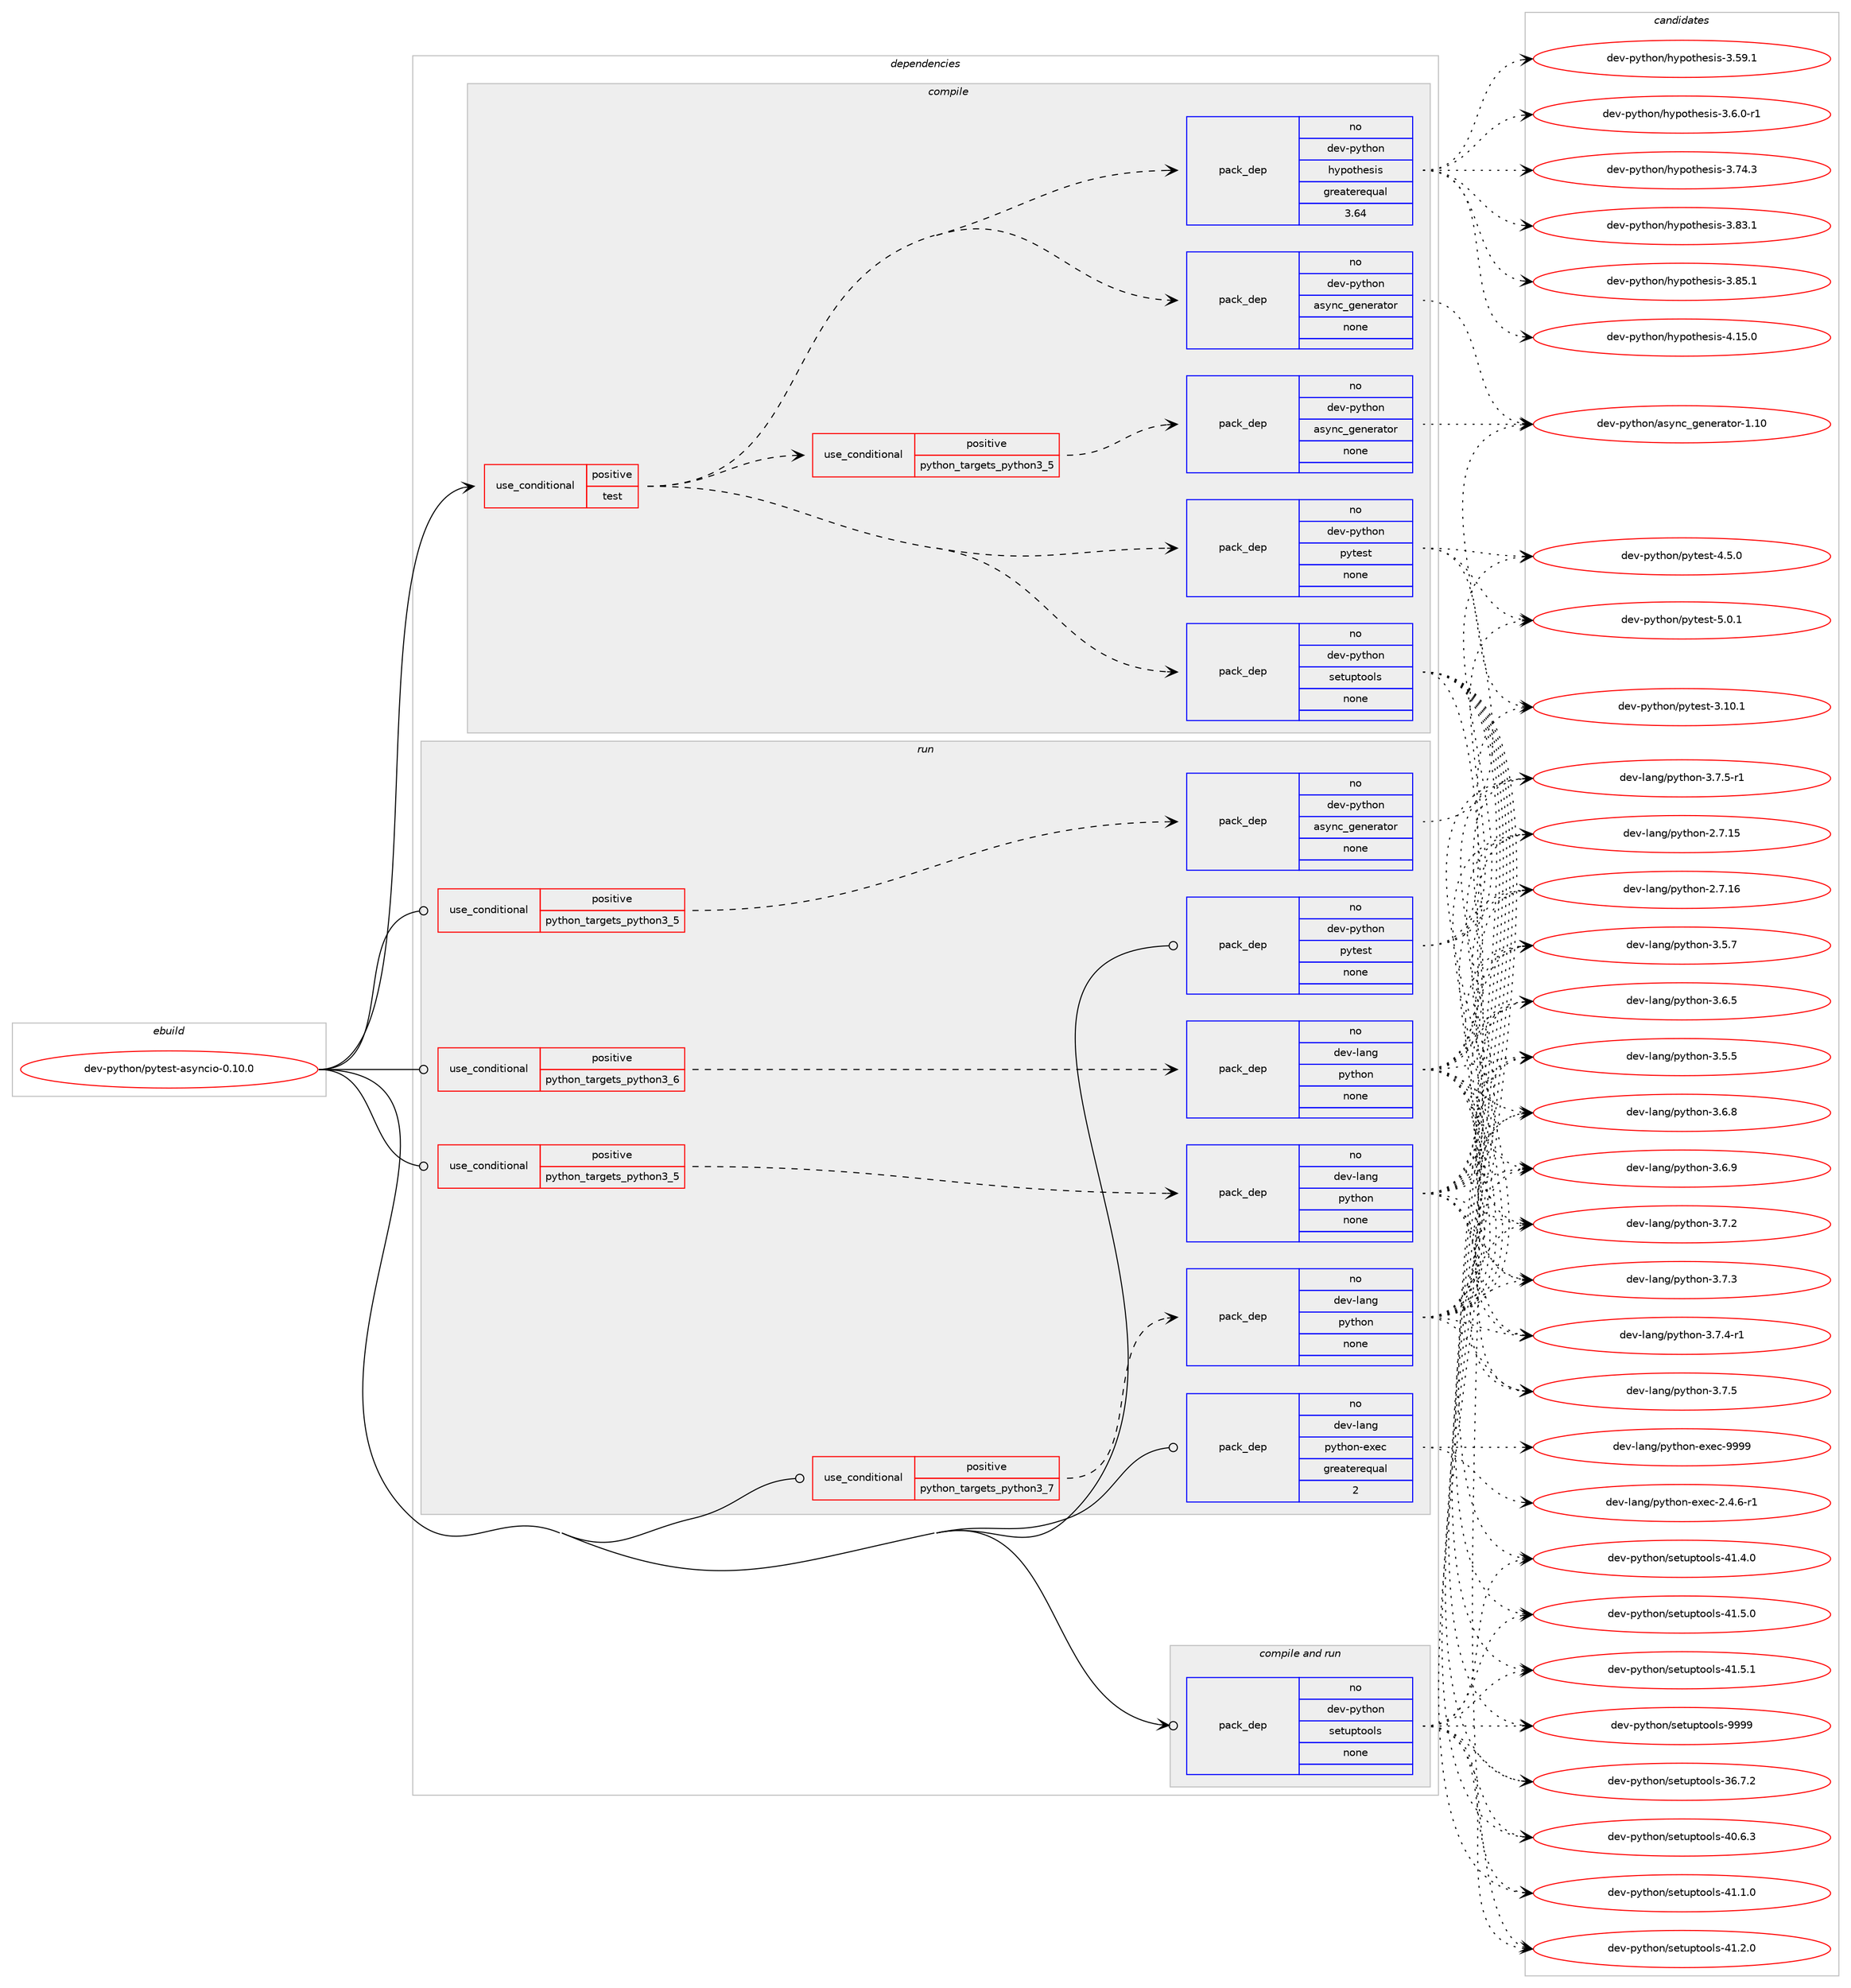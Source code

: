 digraph prolog {

# *************
# Graph options
# *************

newrank=true;
concentrate=true;
compound=true;
graph [rankdir=LR,fontname=Helvetica,fontsize=10,ranksep=1.5];#, ranksep=2.5, nodesep=0.2];
edge  [arrowhead=vee];
node  [fontname=Helvetica,fontsize=10];

# **********
# The ebuild
# **********

subgraph cluster_leftcol {
color=gray;
rank=same;
label=<<i>ebuild</i>>;
id [label="dev-python/pytest-asyncio-0.10.0", color=red, width=4, href="../dev-python/pytest-asyncio-0.10.0.svg"];
}

# ****************
# The dependencies
# ****************

subgraph cluster_midcol {
color=gray;
label=<<i>dependencies</i>>;
subgraph cluster_compile {
fillcolor="#eeeeee";
style=filled;
label=<<i>compile</i>>;
subgraph cond146951 {
dependency629183 [label=<<TABLE BORDER="0" CELLBORDER="1" CELLSPACING="0" CELLPADDING="4"><TR><TD ROWSPAN="3" CELLPADDING="10">use_conditional</TD></TR><TR><TD>positive</TD></TR><TR><TD>test</TD></TR></TABLE>>, shape=none, color=red];
subgraph pack470367 {
dependency629184 [label=<<TABLE BORDER="0" CELLBORDER="1" CELLSPACING="0" CELLPADDING="4" WIDTH="220"><TR><TD ROWSPAN="6" CELLPADDING="30">pack_dep</TD></TR><TR><TD WIDTH="110">no</TD></TR><TR><TD>dev-python</TD></TR><TR><TD>pytest</TD></TR><TR><TD>none</TD></TR><TR><TD></TD></TR></TABLE>>, shape=none, color=blue];
}
dependency629183:e -> dependency629184:w [weight=20,style="dashed",arrowhead="vee"];
subgraph pack470368 {
dependency629185 [label=<<TABLE BORDER="0" CELLBORDER="1" CELLSPACING="0" CELLPADDING="4" WIDTH="220"><TR><TD ROWSPAN="6" CELLPADDING="30">pack_dep</TD></TR><TR><TD WIDTH="110">no</TD></TR><TR><TD>dev-python</TD></TR><TR><TD>setuptools</TD></TR><TR><TD>none</TD></TR><TR><TD></TD></TR></TABLE>>, shape=none, color=blue];
}
dependency629183:e -> dependency629185:w [weight=20,style="dashed",arrowhead="vee"];
subgraph cond146952 {
dependency629186 [label=<<TABLE BORDER="0" CELLBORDER="1" CELLSPACING="0" CELLPADDING="4"><TR><TD ROWSPAN="3" CELLPADDING="10">use_conditional</TD></TR><TR><TD>positive</TD></TR><TR><TD>python_targets_python3_5</TD></TR></TABLE>>, shape=none, color=red];
subgraph pack470369 {
dependency629187 [label=<<TABLE BORDER="0" CELLBORDER="1" CELLSPACING="0" CELLPADDING="4" WIDTH="220"><TR><TD ROWSPAN="6" CELLPADDING="30">pack_dep</TD></TR><TR><TD WIDTH="110">no</TD></TR><TR><TD>dev-python</TD></TR><TR><TD>async_generator</TD></TR><TR><TD>none</TD></TR><TR><TD></TD></TR></TABLE>>, shape=none, color=blue];
}
dependency629186:e -> dependency629187:w [weight=20,style="dashed",arrowhead="vee"];
}
dependency629183:e -> dependency629186:w [weight=20,style="dashed",arrowhead="vee"];
subgraph pack470370 {
dependency629188 [label=<<TABLE BORDER="0" CELLBORDER="1" CELLSPACING="0" CELLPADDING="4" WIDTH="220"><TR><TD ROWSPAN="6" CELLPADDING="30">pack_dep</TD></TR><TR><TD WIDTH="110">no</TD></TR><TR><TD>dev-python</TD></TR><TR><TD>async_generator</TD></TR><TR><TD>none</TD></TR><TR><TD></TD></TR></TABLE>>, shape=none, color=blue];
}
dependency629183:e -> dependency629188:w [weight=20,style="dashed",arrowhead="vee"];
subgraph pack470371 {
dependency629189 [label=<<TABLE BORDER="0" CELLBORDER="1" CELLSPACING="0" CELLPADDING="4" WIDTH="220"><TR><TD ROWSPAN="6" CELLPADDING="30">pack_dep</TD></TR><TR><TD WIDTH="110">no</TD></TR><TR><TD>dev-python</TD></TR><TR><TD>hypothesis</TD></TR><TR><TD>greaterequal</TD></TR><TR><TD>3.64</TD></TR></TABLE>>, shape=none, color=blue];
}
dependency629183:e -> dependency629189:w [weight=20,style="dashed",arrowhead="vee"];
}
id:e -> dependency629183:w [weight=20,style="solid",arrowhead="vee"];
}
subgraph cluster_compileandrun {
fillcolor="#eeeeee";
style=filled;
label=<<i>compile and run</i>>;
subgraph pack470372 {
dependency629190 [label=<<TABLE BORDER="0" CELLBORDER="1" CELLSPACING="0" CELLPADDING="4" WIDTH="220"><TR><TD ROWSPAN="6" CELLPADDING="30">pack_dep</TD></TR><TR><TD WIDTH="110">no</TD></TR><TR><TD>dev-python</TD></TR><TR><TD>setuptools</TD></TR><TR><TD>none</TD></TR><TR><TD></TD></TR></TABLE>>, shape=none, color=blue];
}
id:e -> dependency629190:w [weight=20,style="solid",arrowhead="odotvee"];
}
subgraph cluster_run {
fillcolor="#eeeeee";
style=filled;
label=<<i>run</i>>;
subgraph cond146953 {
dependency629191 [label=<<TABLE BORDER="0" CELLBORDER="1" CELLSPACING="0" CELLPADDING="4"><TR><TD ROWSPAN="3" CELLPADDING="10">use_conditional</TD></TR><TR><TD>positive</TD></TR><TR><TD>python_targets_python3_5</TD></TR></TABLE>>, shape=none, color=red];
subgraph pack470373 {
dependency629192 [label=<<TABLE BORDER="0" CELLBORDER="1" CELLSPACING="0" CELLPADDING="4" WIDTH="220"><TR><TD ROWSPAN="6" CELLPADDING="30">pack_dep</TD></TR><TR><TD WIDTH="110">no</TD></TR><TR><TD>dev-lang</TD></TR><TR><TD>python</TD></TR><TR><TD>none</TD></TR><TR><TD></TD></TR></TABLE>>, shape=none, color=blue];
}
dependency629191:e -> dependency629192:w [weight=20,style="dashed",arrowhead="vee"];
}
id:e -> dependency629191:w [weight=20,style="solid",arrowhead="odot"];
subgraph cond146954 {
dependency629193 [label=<<TABLE BORDER="0" CELLBORDER="1" CELLSPACING="0" CELLPADDING="4"><TR><TD ROWSPAN="3" CELLPADDING="10">use_conditional</TD></TR><TR><TD>positive</TD></TR><TR><TD>python_targets_python3_5</TD></TR></TABLE>>, shape=none, color=red];
subgraph pack470374 {
dependency629194 [label=<<TABLE BORDER="0" CELLBORDER="1" CELLSPACING="0" CELLPADDING="4" WIDTH="220"><TR><TD ROWSPAN="6" CELLPADDING="30">pack_dep</TD></TR><TR><TD WIDTH="110">no</TD></TR><TR><TD>dev-python</TD></TR><TR><TD>async_generator</TD></TR><TR><TD>none</TD></TR><TR><TD></TD></TR></TABLE>>, shape=none, color=blue];
}
dependency629193:e -> dependency629194:w [weight=20,style="dashed",arrowhead="vee"];
}
id:e -> dependency629193:w [weight=20,style="solid",arrowhead="odot"];
subgraph cond146955 {
dependency629195 [label=<<TABLE BORDER="0" CELLBORDER="1" CELLSPACING="0" CELLPADDING="4"><TR><TD ROWSPAN="3" CELLPADDING="10">use_conditional</TD></TR><TR><TD>positive</TD></TR><TR><TD>python_targets_python3_6</TD></TR></TABLE>>, shape=none, color=red];
subgraph pack470375 {
dependency629196 [label=<<TABLE BORDER="0" CELLBORDER="1" CELLSPACING="0" CELLPADDING="4" WIDTH="220"><TR><TD ROWSPAN="6" CELLPADDING="30">pack_dep</TD></TR><TR><TD WIDTH="110">no</TD></TR><TR><TD>dev-lang</TD></TR><TR><TD>python</TD></TR><TR><TD>none</TD></TR><TR><TD></TD></TR></TABLE>>, shape=none, color=blue];
}
dependency629195:e -> dependency629196:w [weight=20,style="dashed",arrowhead="vee"];
}
id:e -> dependency629195:w [weight=20,style="solid",arrowhead="odot"];
subgraph cond146956 {
dependency629197 [label=<<TABLE BORDER="0" CELLBORDER="1" CELLSPACING="0" CELLPADDING="4"><TR><TD ROWSPAN="3" CELLPADDING="10">use_conditional</TD></TR><TR><TD>positive</TD></TR><TR><TD>python_targets_python3_7</TD></TR></TABLE>>, shape=none, color=red];
subgraph pack470376 {
dependency629198 [label=<<TABLE BORDER="0" CELLBORDER="1" CELLSPACING="0" CELLPADDING="4" WIDTH="220"><TR><TD ROWSPAN="6" CELLPADDING="30">pack_dep</TD></TR><TR><TD WIDTH="110">no</TD></TR><TR><TD>dev-lang</TD></TR><TR><TD>python</TD></TR><TR><TD>none</TD></TR><TR><TD></TD></TR></TABLE>>, shape=none, color=blue];
}
dependency629197:e -> dependency629198:w [weight=20,style="dashed",arrowhead="vee"];
}
id:e -> dependency629197:w [weight=20,style="solid",arrowhead="odot"];
subgraph pack470377 {
dependency629199 [label=<<TABLE BORDER="0" CELLBORDER="1" CELLSPACING="0" CELLPADDING="4" WIDTH="220"><TR><TD ROWSPAN="6" CELLPADDING="30">pack_dep</TD></TR><TR><TD WIDTH="110">no</TD></TR><TR><TD>dev-lang</TD></TR><TR><TD>python-exec</TD></TR><TR><TD>greaterequal</TD></TR><TR><TD>2</TD></TR></TABLE>>, shape=none, color=blue];
}
id:e -> dependency629199:w [weight=20,style="solid",arrowhead="odot"];
subgraph pack470378 {
dependency629200 [label=<<TABLE BORDER="0" CELLBORDER="1" CELLSPACING="0" CELLPADDING="4" WIDTH="220"><TR><TD ROWSPAN="6" CELLPADDING="30">pack_dep</TD></TR><TR><TD WIDTH="110">no</TD></TR><TR><TD>dev-python</TD></TR><TR><TD>pytest</TD></TR><TR><TD>none</TD></TR><TR><TD></TD></TR></TABLE>>, shape=none, color=blue];
}
id:e -> dependency629200:w [weight=20,style="solid",arrowhead="odot"];
}
}

# **************
# The candidates
# **************

subgraph cluster_choices {
rank=same;
color=gray;
label=<<i>candidates</i>>;

subgraph choice470367 {
color=black;
nodesep=1;
choice100101118451121211161041111104711212111610111511645514649484649 [label="dev-python/pytest-3.10.1", color=red, width=4,href="../dev-python/pytest-3.10.1.svg"];
choice1001011184511212111610411111047112121116101115116455246534648 [label="dev-python/pytest-4.5.0", color=red, width=4,href="../dev-python/pytest-4.5.0.svg"];
choice1001011184511212111610411111047112121116101115116455346484649 [label="dev-python/pytest-5.0.1", color=red, width=4,href="../dev-python/pytest-5.0.1.svg"];
dependency629184:e -> choice100101118451121211161041111104711212111610111511645514649484649:w [style=dotted,weight="100"];
dependency629184:e -> choice1001011184511212111610411111047112121116101115116455246534648:w [style=dotted,weight="100"];
dependency629184:e -> choice1001011184511212111610411111047112121116101115116455346484649:w [style=dotted,weight="100"];
}
subgraph choice470368 {
color=black;
nodesep=1;
choice100101118451121211161041111104711510111611711211611111110811545515446554650 [label="dev-python/setuptools-36.7.2", color=red, width=4,href="../dev-python/setuptools-36.7.2.svg"];
choice100101118451121211161041111104711510111611711211611111110811545524846544651 [label="dev-python/setuptools-40.6.3", color=red, width=4,href="../dev-python/setuptools-40.6.3.svg"];
choice100101118451121211161041111104711510111611711211611111110811545524946494648 [label="dev-python/setuptools-41.1.0", color=red, width=4,href="../dev-python/setuptools-41.1.0.svg"];
choice100101118451121211161041111104711510111611711211611111110811545524946504648 [label="dev-python/setuptools-41.2.0", color=red, width=4,href="../dev-python/setuptools-41.2.0.svg"];
choice100101118451121211161041111104711510111611711211611111110811545524946524648 [label="dev-python/setuptools-41.4.0", color=red, width=4,href="../dev-python/setuptools-41.4.0.svg"];
choice100101118451121211161041111104711510111611711211611111110811545524946534648 [label="dev-python/setuptools-41.5.0", color=red, width=4,href="../dev-python/setuptools-41.5.0.svg"];
choice100101118451121211161041111104711510111611711211611111110811545524946534649 [label="dev-python/setuptools-41.5.1", color=red, width=4,href="../dev-python/setuptools-41.5.1.svg"];
choice10010111845112121116104111110471151011161171121161111111081154557575757 [label="dev-python/setuptools-9999", color=red, width=4,href="../dev-python/setuptools-9999.svg"];
dependency629185:e -> choice100101118451121211161041111104711510111611711211611111110811545515446554650:w [style=dotted,weight="100"];
dependency629185:e -> choice100101118451121211161041111104711510111611711211611111110811545524846544651:w [style=dotted,weight="100"];
dependency629185:e -> choice100101118451121211161041111104711510111611711211611111110811545524946494648:w [style=dotted,weight="100"];
dependency629185:e -> choice100101118451121211161041111104711510111611711211611111110811545524946504648:w [style=dotted,weight="100"];
dependency629185:e -> choice100101118451121211161041111104711510111611711211611111110811545524946524648:w [style=dotted,weight="100"];
dependency629185:e -> choice100101118451121211161041111104711510111611711211611111110811545524946534648:w [style=dotted,weight="100"];
dependency629185:e -> choice100101118451121211161041111104711510111611711211611111110811545524946534649:w [style=dotted,weight="100"];
dependency629185:e -> choice10010111845112121116104111110471151011161171121161111111081154557575757:w [style=dotted,weight="100"];
}
subgraph choice470369 {
color=black;
nodesep=1;
choice1001011184511212111610411111047971151211109995103101110101114971161111144549464948 [label="dev-python/async_generator-1.10", color=red, width=4,href="../dev-python/async_generator-1.10.svg"];
dependency629187:e -> choice1001011184511212111610411111047971151211109995103101110101114971161111144549464948:w [style=dotted,weight="100"];
}
subgraph choice470370 {
color=black;
nodesep=1;
choice1001011184511212111610411111047971151211109995103101110101114971161111144549464948 [label="dev-python/async_generator-1.10", color=red, width=4,href="../dev-python/async_generator-1.10.svg"];
dependency629188:e -> choice1001011184511212111610411111047971151211109995103101110101114971161111144549464948:w [style=dotted,weight="100"];
}
subgraph choice470371 {
color=black;
nodesep=1;
choice100101118451121211161041111104710412111211111610410111510511545514653574649 [label="dev-python/hypothesis-3.59.1", color=red, width=4,href="../dev-python/hypothesis-3.59.1.svg"];
choice10010111845112121116104111110471041211121111161041011151051154551465446484511449 [label="dev-python/hypothesis-3.6.0-r1", color=red, width=4,href="../dev-python/hypothesis-3.6.0-r1.svg"];
choice100101118451121211161041111104710412111211111610410111510511545514655524651 [label="dev-python/hypothesis-3.74.3", color=red, width=4,href="../dev-python/hypothesis-3.74.3.svg"];
choice100101118451121211161041111104710412111211111610410111510511545514656514649 [label="dev-python/hypothesis-3.83.1", color=red, width=4,href="../dev-python/hypothesis-3.83.1.svg"];
choice100101118451121211161041111104710412111211111610410111510511545514656534649 [label="dev-python/hypothesis-3.85.1", color=red, width=4,href="../dev-python/hypothesis-3.85.1.svg"];
choice100101118451121211161041111104710412111211111610410111510511545524649534648 [label="dev-python/hypothesis-4.15.0", color=red, width=4,href="../dev-python/hypothesis-4.15.0.svg"];
dependency629189:e -> choice100101118451121211161041111104710412111211111610410111510511545514653574649:w [style=dotted,weight="100"];
dependency629189:e -> choice10010111845112121116104111110471041211121111161041011151051154551465446484511449:w [style=dotted,weight="100"];
dependency629189:e -> choice100101118451121211161041111104710412111211111610410111510511545514655524651:w [style=dotted,weight="100"];
dependency629189:e -> choice100101118451121211161041111104710412111211111610410111510511545514656514649:w [style=dotted,weight="100"];
dependency629189:e -> choice100101118451121211161041111104710412111211111610410111510511545514656534649:w [style=dotted,weight="100"];
dependency629189:e -> choice100101118451121211161041111104710412111211111610410111510511545524649534648:w [style=dotted,weight="100"];
}
subgraph choice470372 {
color=black;
nodesep=1;
choice100101118451121211161041111104711510111611711211611111110811545515446554650 [label="dev-python/setuptools-36.7.2", color=red, width=4,href="../dev-python/setuptools-36.7.2.svg"];
choice100101118451121211161041111104711510111611711211611111110811545524846544651 [label="dev-python/setuptools-40.6.3", color=red, width=4,href="../dev-python/setuptools-40.6.3.svg"];
choice100101118451121211161041111104711510111611711211611111110811545524946494648 [label="dev-python/setuptools-41.1.0", color=red, width=4,href="../dev-python/setuptools-41.1.0.svg"];
choice100101118451121211161041111104711510111611711211611111110811545524946504648 [label="dev-python/setuptools-41.2.0", color=red, width=4,href="../dev-python/setuptools-41.2.0.svg"];
choice100101118451121211161041111104711510111611711211611111110811545524946524648 [label="dev-python/setuptools-41.4.0", color=red, width=4,href="../dev-python/setuptools-41.4.0.svg"];
choice100101118451121211161041111104711510111611711211611111110811545524946534648 [label="dev-python/setuptools-41.5.0", color=red, width=4,href="../dev-python/setuptools-41.5.0.svg"];
choice100101118451121211161041111104711510111611711211611111110811545524946534649 [label="dev-python/setuptools-41.5.1", color=red, width=4,href="../dev-python/setuptools-41.5.1.svg"];
choice10010111845112121116104111110471151011161171121161111111081154557575757 [label="dev-python/setuptools-9999", color=red, width=4,href="../dev-python/setuptools-9999.svg"];
dependency629190:e -> choice100101118451121211161041111104711510111611711211611111110811545515446554650:w [style=dotted,weight="100"];
dependency629190:e -> choice100101118451121211161041111104711510111611711211611111110811545524846544651:w [style=dotted,weight="100"];
dependency629190:e -> choice100101118451121211161041111104711510111611711211611111110811545524946494648:w [style=dotted,weight="100"];
dependency629190:e -> choice100101118451121211161041111104711510111611711211611111110811545524946504648:w [style=dotted,weight="100"];
dependency629190:e -> choice100101118451121211161041111104711510111611711211611111110811545524946524648:w [style=dotted,weight="100"];
dependency629190:e -> choice100101118451121211161041111104711510111611711211611111110811545524946534648:w [style=dotted,weight="100"];
dependency629190:e -> choice100101118451121211161041111104711510111611711211611111110811545524946534649:w [style=dotted,weight="100"];
dependency629190:e -> choice10010111845112121116104111110471151011161171121161111111081154557575757:w [style=dotted,weight="100"];
}
subgraph choice470373 {
color=black;
nodesep=1;
choice10010111845108971101034711212111610411111045504655464953 [label="dev-lang/python-2.7.15", color=red, width=4,href="../dev-lang/python-2.7.15.svg"];
choice10010111845108971101034711212111610411111045504655464954 [label="dev-lang/python-2.7.16", color=red, width=4,href="../dev-lang/python-2.7.16.svg"];
choice100101118451089711010347112121116104111110455146534653 [label="dev-lang/python-3.5.5", color=red, width=4,href="../dev-lang/python-3.5.5.svg"];
choice100101118451089711010347112121116104111110455146534655 [label="dev-lang/python-3.5.7", color=red, width=4,href="../dev-lang/python-3.5.7.svg"];
choice100101118451089711010347112121116104111110455146544653 [label="dev-lang/python-3.6.5", color=red, width=4,href="../dev-lang/python-3.6.5.svg"];
choice100101118451089711010347112121116104111110455146544656 [label="dev-lang/python-3.6.8", color=red, width=4,href="../dev-lang/python-3.6.8.svg"];
choice100101118451089711010347112121116104111110455146544657 [label="dev-lang/python-3.6.9", color=red, width=4,href="../dev-lang/python-3.6.9.svg"];
choice100101118451089711010347112121116104111110455146554650 [label="dev-lang/python-3.7.2", color=red, width=4,href="../dev-lang/python-3.7.2.svg"];
choice100101118451089711010347112121116104111110455146554651 [label="dev-lang/python-3.7.3", color=red, width=4,href="../dev-lang/python-3.7.3.svg"];
choice1001011184510897110103471121211161041111104551465546524511449 [label="dev-lang/python-3.7.4-r1", color=red, width=4,href="../dev-lang/python-3.7.4-r1.svg"];
choice100101118451089711010347112121116104111110455146554653 [label="dev-lang/python-3.7.5", color=red, width=4,href="../dev-lang/python-3.7.5.svg"];
choice1001011184510897110103471121211161041111104551465546534511449 [label="dev-lang/python-3.7.5-r1", color=red, width=4,href="../dev-lang/python-3.7.5-r1.svg"];
dependency629192:e -> choice10010111845108971101034711212111610411111045504655464953:w [style=dotted,weight="100"];
dependency629192:e -> choice10010111845108971101034711212111610411111045504655464954:w [style=dotted,weight="100"];
dependency629192:e -> choice100101118451089711010347112121116104111110455146534653:w [style=dotted,weight="100"];
dependency629192:e -> choice100101118451089711010347112121116104111110455146534655:w [style=dotted,weight="100"];
dependency629192:e -> choice100101118451089711010347112121116104111110455146544653:w [style=dotted,weight="100"];
dependency629192:e -> choice100101118451089711010347112121116104111110455146544656:w [style=dotted,weight="100"];
dependency629192:e -> choice100101118451089711010347112121116104111110455146544657:w [style=dotted,weight="100"];
dependency629192:e -> choice100101118451089711010347112121116104111110455146554650:w [style=dotted,weight="100"];
dependency629192:e -> choice100101118451089711010347112121116104111110455146554651:w [style=dotted,weight="100"];
dependency629192:e -> choice1001011184510897110103471121211161041111104551465546524511449:w [style=dotted,weight="100"];
dependency629192:e -> choice100101118451089711010347112121116104111110455146554653:w [style=dotted,weight="100"];
dependency629192:e -> choice1001011184510897110103471121211161041111104551465546534511449:w [style=dotted,weight="100"];
}
subgraph choice470374 {
color=black;
nodesep=1;
choice1001011184511212111610411111047971151211109995103101110101114971161111144549464948 [label="dev-python/async_generator-1.10", color=red, width=4,href="../dev-python/async_generator-1.10.svg"];
dependency629194:e -> choice1001011184511212111610411111047971151211109995103101110101114971161111144549464948:w [style=dotted,weight="100"];
}
subgraph choice470375 {
color=black;
nodesep=1;
choice10010111845108971101034711212111610411111045504655464953 [label="dev-lang/python-2.7.15", color=red, width=4,href="../dev-lang/python-2.7.15.svg"];
choice10010111845108971101034711212111610411111045504655464954 [label="dev-lang/python-2.7.16", color=red, width=4,href="../dev-lang/python-2.7.16.svg"];
choice100101118451089711010347112121116104111110455146534653 [label="dev-lang/python-3.5.5", color=red, width=4,href="../dev-lang/python-3.5.5.svg"];
choice100101118451089711010347112121116104111110455146534655 [label="dev-lang/python-3.5.7", color=red, width=4,href="../dev-lang/python-3.5.7.svg"];
choice100101118451089711010347112121116104111110455146544653 [label="dev-lang/python-3.6.5", color=red, width=4,href="../dev-lang/python-3.6.5.svg"];
choice100101118451089711010347112121116104111110455146544656 [label="dev-lang/python-3.6.8", color=red, width=4,href="../dev-lang/python-3.6.8.svg"];
choice100101118451089711010347112121116104111110455146544657 [label="dev-lang/python-3.6.9", color=red, width=4,href="../dev-lang/python-3.6.9.svg"];
choice100101118451089711010347112121116104111110455146554650 [label="dev-lang/python-3.7.2", color=red, width=4,href="../dev-lang/python-3.7.2.svg"];
choice100101118451089711010347112121116104111110455146554651 [label="dev-lang/python-3.7.3", color=red, width=4,href="../dev-lang/python-3.7.3.svg"];
choice1001011184510897110103471121211161041111104551465546524511449 [label="dev-lang/python-3.7.4-r1", color=red, width=4,href="../dev-lang/python-3.7.4-r1.svg"];
choice100101118451089711010347112121116104111110455146554653 [label="dev-lang/python-3.7.5", color=red, width=4,href="../dev-lang/python-3.7.5.svg"];
choice1001011184510897110103471121211161041111104551465546534511449 [label="dev-lang/python-3.7.5-r1", color=red, width=4,href="../dev-lang/python-3.7.5-r1.svg"];
dependency629196:e -> choice10010111845108971101034711212111610411111045504655464953:w [style=dotted,weight="100"];
dependency629196:e -> choice10010111845108971101034711212111610411111045504655464954:w [style=dotted,weight="100"];
dependency629196:e -> choice100101118451089711010347112121116104111110455146534653:w [style=dotted,weight="100"];
dependency629196:e -> choice100101118451089711010347112121116104111110455146534655:w [style=dotted,weight="100"];
dependency629196:e -> choice100101118451089711010347112121116104111110455146544653:w [style=dotted,weight="100"];
dependency629196:e -> choice100101118451089711010347112121116104111110455146544656:w [style=dotted,weight="100"];
dependency629196:e -> choice100101118451089711010347112121116104111110455146544657:w [style=dotted,weight="100"];
dependency629196:e -> choice100101118451089711010347112121116104111110455146554650:w [style=dotted,weight="100"];
dependency629196:e -> choice100101118451089711010347112121116104111110455146554651:w [style=dotted,weight="100"];
dependency629196:e -> choice1001011184510897110103471121211161041111104551465546524511449:w [style=dotted,weight="100"];
dependency629196:e -> choice100101118451089711010347112121116104111110455146554653:w [style=dotted,weight="100"];
dependency629196:e -> choice1001011184510897110103471121211161041111104551465546534511449:w [style=dotted,weight="100"];
}
subgraph choice470376 {
color=black;
nodesep=1;
choice10010111845108971101034711212111610411111045504655464953 [label="dev-lang/python-2.7.15", color=red, width=4,href="../dev-lang/python-2.7.15.svg"];
choice10010111845108971101034711212111610411111045504655464954 [label="dev-lang/python-2.7.16", color=red, width=4,href="../dev-lang/python-2.7.16.svg"];
choice100101118451089711010347112121116104111110455146534653 [label="dev-lang/python-3.5.5", color=red, width=4,href="../dev-lang/python-3.5.5.svg"];
choice100101118451089711010347112121116104111110455146534655 [label="dev-lang/python-3.5.7", color=red, width=4,href="../dev-lang/python-3.5.7.svg"];
choice100101118451089711010347112121116104111110455146544653 [label="dev-lang/python-3.6.5", color=red, width=4,href="../dev-lang/python-3.6.5.svg"];
choice100101118451089711010347112121116104111110455146544656 [label="dev-lang/python-3.6.8", color=red, width=4,href="../dev-lang/python-3.6.8.svg"];
choice100101118451089711010347112121116104111110455146544657 [label="dev-lang/python-3.6.9", color=red, width=4,href="../dev-lang/python-3.6.9.svg"];
choice100101118451089711010347112121116104111110455146554650 [label="dev-lang/python-3.7.2", color=red, width=4,href="../dev-lang/python-3.7.2.svg"];
choice100101118451089711010347112121116104111110455146554651 [label="dev-lang/python-3.7.3", color=red, width=4,href="../dev-lang/python-3.7.3.svg"];
choice1001011184510897110103471121211161041111104551465546524511449 [label="dev-lang/python-3.7.4-r1", color=red, width=4,href="../dev-lang/python-3.7.4-r1.svg"];
choice100101118451089711010347112121116104111110455146554653 [label="dev-lang/python-3.7.5", color=red, width=4,href="../dev-lang/python-3.7.5.svg"];
choice1001011184510897110103471121211161041111104551465546534511449 [label="dev-lang/python-3.7.5-r1", color=red, width=4,href="../dev-lang/python-3.7.5-r1.svg"];
dependency629198:e -> choice10010111845108971101034711212111610411111045504655464953:w [style=dotted,weight="100"];
dependency629198:e -> choice10010111845108971101034711212111610411111045504655464954:w [style=dotted,weight="100"];
dependency629198:e -> choice100101118451089711010347112121116104111110455146534653:w [style=dotted,weight="100"];
dependency629198:e -> choice100101118451089711010347112121116104111110455146534655:w [style=dotted,weight="100"];
dependency629198:e -> choice100101118451089711010347112121116104111110455146544653:w [style=dotted,weight="100"];
dependency629198:e -> choice100101118451089711010347112121116104111110455146544656:w [style=dotted,weight="100"];
dependency629198:e -> choice100101118451089711010347112121116104111110455146544657:w [style=dotted,weight="100"];
dependency629198:e -> choice100101118451089711010347112121116104111110455146554650:w [style=dotted,weight="100"];
dependency629198:e -> choice100101118451089711010347112121116104111110455146554651:w [style=dotted,weight="100"];
dependency629198:e -> choice1001011184510897110103471121211161041111104551465546524511449:w [style=dotted,weight="100"];
dependency629198:e -> choice100101118451089711010347112121116104111110455146554653:w [style=dotted,weight="100"];
dependency629198:e -> choice1001011184510897110103471121211161041111104551465546534511449:w [style=dotted,weight="100"];
}
subgraph choice470377 {
color=black;
nodesep=1;
choice10010111845108971101034711212111610411111045101120101994550465246544511449 [label="dev-lang/python-exec-2.4.6-r1", color=red, width=4,href="../dev-lang/python-exec-2.4.6-r1.svg"];
choice10010111845108971101034711212111610411111045101120101994557575757 [label="dev-lang/python-exec-9999", color=red, width=4,href="../dev-lang/python-exec-9999.svg"];
dependency629199:e -> choice10010111845108971101034711212111610411111045101120101994550465246544511449:w [style=dotted,weight="100"];
dependency629199:e -> choice10010111845108971101034711212111610411111045101120101994557575757:w [style=dotted,weight="100"];
}
subgraph choice470378 {
color=black;
nodesep=1;
choice100101118451121211161041111104711212111610111511645514649484649 [label="dev-python/pytest-3.10.1", color=red, width=4,href="../dev-python/pytest-3.10.1.svg"];
choice1001011184511212111610411111047112121116101115116455246534648 [label="dev-python/pytest-4.5.0", color=red, width=4,href="../dev-python/pytest-4.5.0.svg"];
choice1001011184511212111610411111047112121116101115116455346484649 [label="dev-python/pytest-5.0.1", color=red, width=4,href="../dev-python/pytest-5.0.1.svg"];
dependency629200:e -> choice100101118451121211161041111104711212111610111511645514649484649:w [style=dotted,weight="100"];
dependency629200:e -> choice1001011184511212111610411111047112121116101115116455246534648:w [style=dotted,weight="100"];
dependency629200:e -> choice1001011184511212111610411111047112121116101115116455346484649:w [style=dotted,weight="100"];
}
}

}
